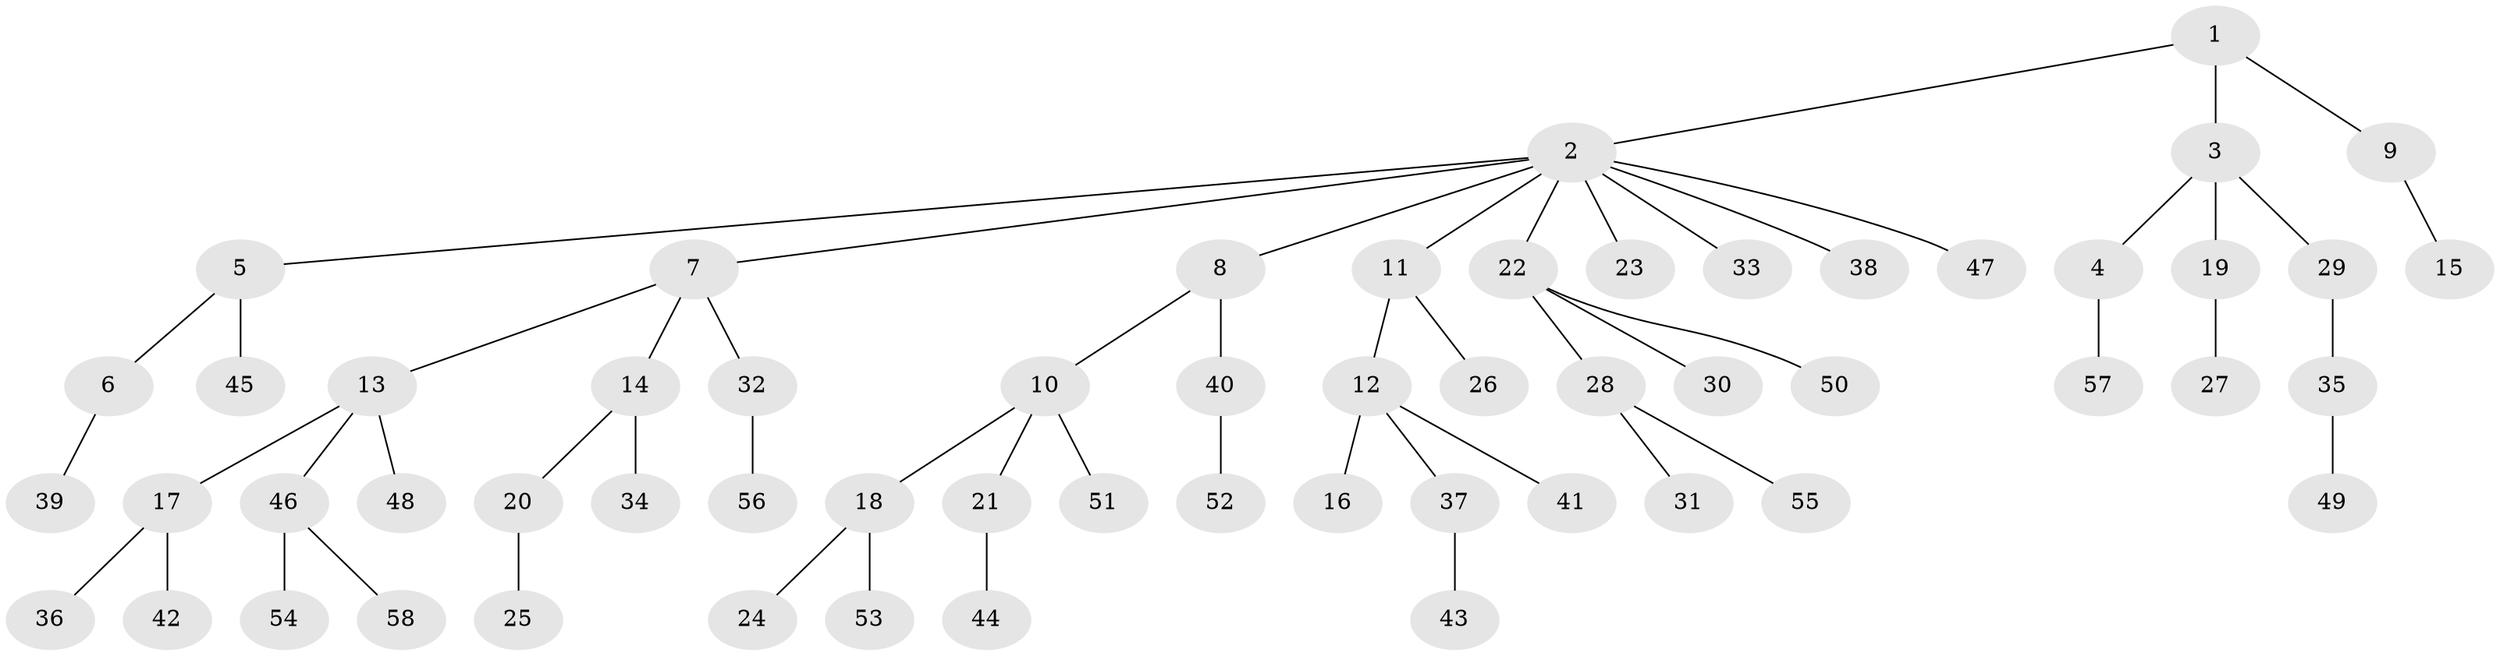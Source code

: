 // coarse degree distribution, {12: 0.043478260869565216, 1: 0.7391304347826086, 4: 0.08695652173913043, 3: 0.043478260869565216, 2: 0.08695652173913043}
// Generated by graph-tools (version 1.1) at 2025/19/03/04/25 18:19:12]
// undirected, 58 vertices, 57 edges
graph export_dot {
graph [start="1"]
  node [color=gray90,style=filled];
  1;
  2;
  3;
  4;
  5;
  6;
  7;
  8;
  9;
  10;
  11;
  12;
  13;
  14;
  15;
  16;
  17;
  18;
  19;
  20;
  21;
  22;
  23;
  24;
  25;
  26;
  27;
  28;
  29;
  30;
  31;
  32;
  33;
  34;
  35;
  36;
  37;
  38;
  39;
  40;
  41;
  42;
  43;
  44;
  45;
  46;
  47;
  48;
  49;
  50;
  51;
  52;
  53;
  54;
  55;
  56;
  57;
  58;
  1 -- 2;
  1 -- 3;
  1 -- 9;
  2 -- 5;
  2 -- 7;
  2 -- 8;
  2 -- 11;
  2 -- 22;
  2 -- 23;
  2 -- 33;
  2 -- 38;
  2 -- 47;
  3 -- 4;
  3 -- 19;
  3 -- 29;
  4 -- 57;
  5 -- 6;
  5 -- 45;
  6 -- 39;
  7 -- 13;
  7 -- 14;
  7 -- 32;
  8 -- 10;
  8 -- 40;
  9 -- 15;
  10 -- 18;
  10 -- 21;
  10 -- 51;
  11 -- 12;
  11 -- 26;
  12 -- 16;
  12 -- 37;
  12 -- 41;
  13 -- 17;
  13 -- 46;
  13 -- 48;
  14 -- 20;
  14 -- 34;
  17 -- 36;
  17 -- 42;
  18 -- 24;
  18 -- 53;
  19 -- 27;
  20 -- 25;
  21 -- 44;
  22 -- 28;
  22 -- 30;
  22 -- 50;
  28 -- 31;
  28 -- 55;
  29 -- 35;
  32 -- 56;
  35 -- 49;
  37 -- 43;
  40 -- 52;
  46 -- 54;
  46 -- 58;
}
